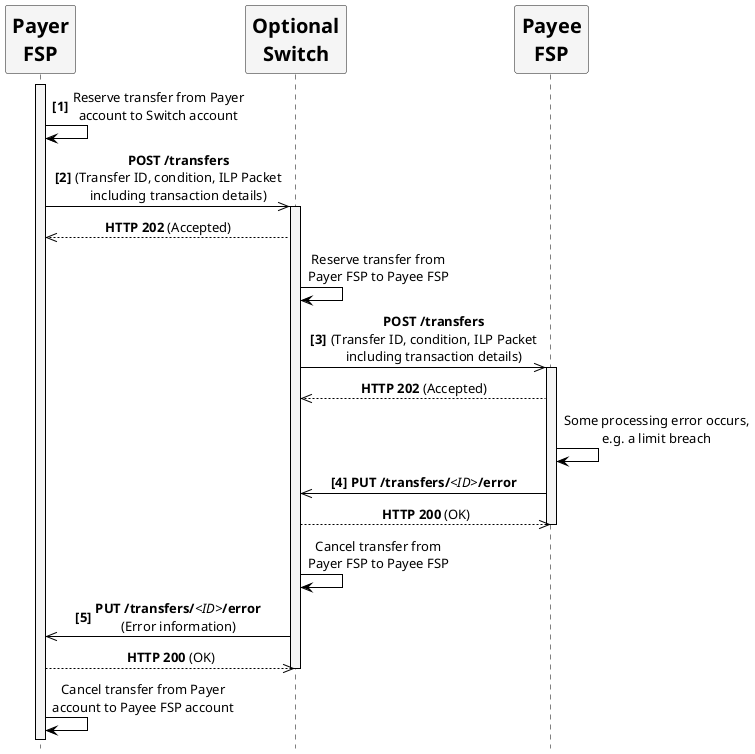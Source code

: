 /'*****
License
--------------
Copyright © 2017 Bill & Melinda Gates Foundation
The Mojaloop files are made available by the Bill & Melinda Gates Foundation under the Apache License, Version 2.0 (the "License") and you may not use these files except in compliance with the License. You may obtain a copy of the License at
http://www.apache.org/licenses/LICENSE-2.0
Unless required by applicable law or agreed to in writing, the Mojaloop files are distributed on an "AS IS" BASIS, WITHOUT WARRANTIES OR CONDITIONS OF ANY KIND, either express or implied. See the License for the specific language governing permissions and limitations under the License.
Contributors
--------------
This is the official list of the Mojaloop project contributors for this file.
Names of the original copyright holders (individuals or organizations)
should be listed with a '*' in the first column. People who have
contributed from an organization can be listed under the organization
that actually holds the copyright for their contributions (see the
Gates Foundation organization for an example). Those individuals should have
their names indented and be marked with a '-'. Email address can be added
optionally within square brackets <email>.
* Gates Foundation
- Name Surname <name.surname@gatesfoundation.com>

* Henk Kodde <henk.kodde@modusbox.com>
--------------
******'/

@startuml

' declaring skinparam
skinparam sequenceMessageAlign center
skinparam shadowing false
skinparam defaultFontName Verdana
skinparam monochrome true
skinparam SequenceLifeLineBackgroundColor WhiteSmoke
skinparam SequenceLifeLineBorderColor Black
skinparam ParticipantFontStyle Bold
skinparam ParticipantFontSize 20
skinparam ParticipantBackgroundColor WhiteSmoke
skinparam ArrowColor Black

hide footbox

' declare title
' title Handling of error callback from POST /transfers

' Actor Keys:
' participant - FSP(Payer/Payee) and Switch


' declare actors
participant "Payer\nFSP" as PayerFSP
participant "Optional\nSwitch" as Switch
participant "Payee\nFSP" as PayeeFSP

' start flow
autonumber 1 1 "<b>[0]"
activate PayerFSP
PayerFSP -> PayerFSP: Reserve transfer from Payer\naccount to Switch account
PayerFSP ->> Switch: **POST /transfers**\n(Transfer ID, condition, ILP Packet\nincluding transaction details)
activate Switch
autonumber stop
PayerFSP <<-- Switch: **HTTP 202** (Accepted)
Switch -> Switch: Reserve transfer from\nPayer FSP to Payee FSP
autonumber resume
Switch ->> PayeeFSP: **POST /transfers**\n(Transfer ID, condition, ILP Packet\nincluding transaction details)
activate PayeeFSP
autonumber stop
Switch <<-- PayeeFSP: **HTTP 202** (Accepted)
PayeeFSP -> PayeeFSP: Some processing error occurs,\ne.g. a limit breach
autonumber resume
Switch <<- PayeeFSP: **PUT /transfers/**<i><ID></i>**/error**
autonumber stop
Switch -->> PayeeFSP: **HTTP 200** (OK)
deactivate PayeeFSP
Switch -> Switch: Cancel transfer from\nPayer FSP to Payee FSP
autonumber resume
PayerFSP <<- Switch: **PUT /transfers/**<i><ID></i>**/error**\n(Error information)
autonumber stop
PayerFSP -->> Switch: **HTTP 200** (OK)
deactivate Switch
PayerFSP -> PayerFSP: Cancel transfer from Payer\naccount to Payee FSP account
'deactivate PayerFSP
@enduml
